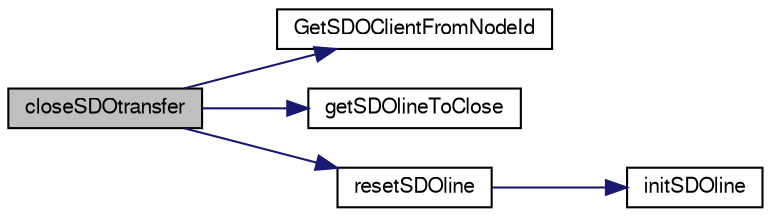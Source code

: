 digraph "closeSDOtransfer"
{
  edge [fontname="FreeSans",fontsize="10",labelfontname="FreeSans",labelfontsize="10"];
  node [fontname="FreeSans",fontsize="10",shape=record];
  rankdir="LR";
  Node1 [label="closeSDOtransfer",height=0.2,width=0.4,color="black", fillcolor="grey75", style="filled" fontcolor="black"];
  Node1 -> Node2 [color="midnightblue",fontsize="10",style="solid",fontname="FreeSans"];
  Node2 [label="GetSDOClientFromNodeId",height=0.2,width=0.4,color="black", fillcolor="white", style="filled",URL="$sdo_8c.html#a83b35f348d36c23421eb1753df96fc33"];
  Node1 -> Node3 [color="midnightblue",fontsize="10",style="solid",fontname="FreeSans"];
  Node3 [label="getSDOlineToClose",height=0.2,width=0.4,color="black", fillcolor="white", style="filled",URL="$sdo_8c.html#a306682ff5ce933d4db07547e467e9057",tooltip="Search for the line, in the transfers array, which contains the beginning of the reception of a fragm..."];
  Node1 -> Node4 [color="midnightblue",fontsize="10",style="solid",fontname="FreeSans"];
  Node4 [label="resetSDOline",height=0.2,width=0.4,color="black", fillcolor="white", style="filled",URL="$sdo_8c.html#a42d33be015d4c4c83c73f1f0e588f481",tooltip="Reset an unused line. "];
  Node4 -> Node5 [color="midnightblue",fontsize="10",style="solid",fontname="FreeSans"];
  Node5 [label="initSDOline",height=0.2,width=0.4,color="black", fillcolor="white", style="filled",URL="$sdo_8c.html#aa570e2c8e69527298b428563a38ced9f",tooltip="Initialize some fields of the structure. "];
}
